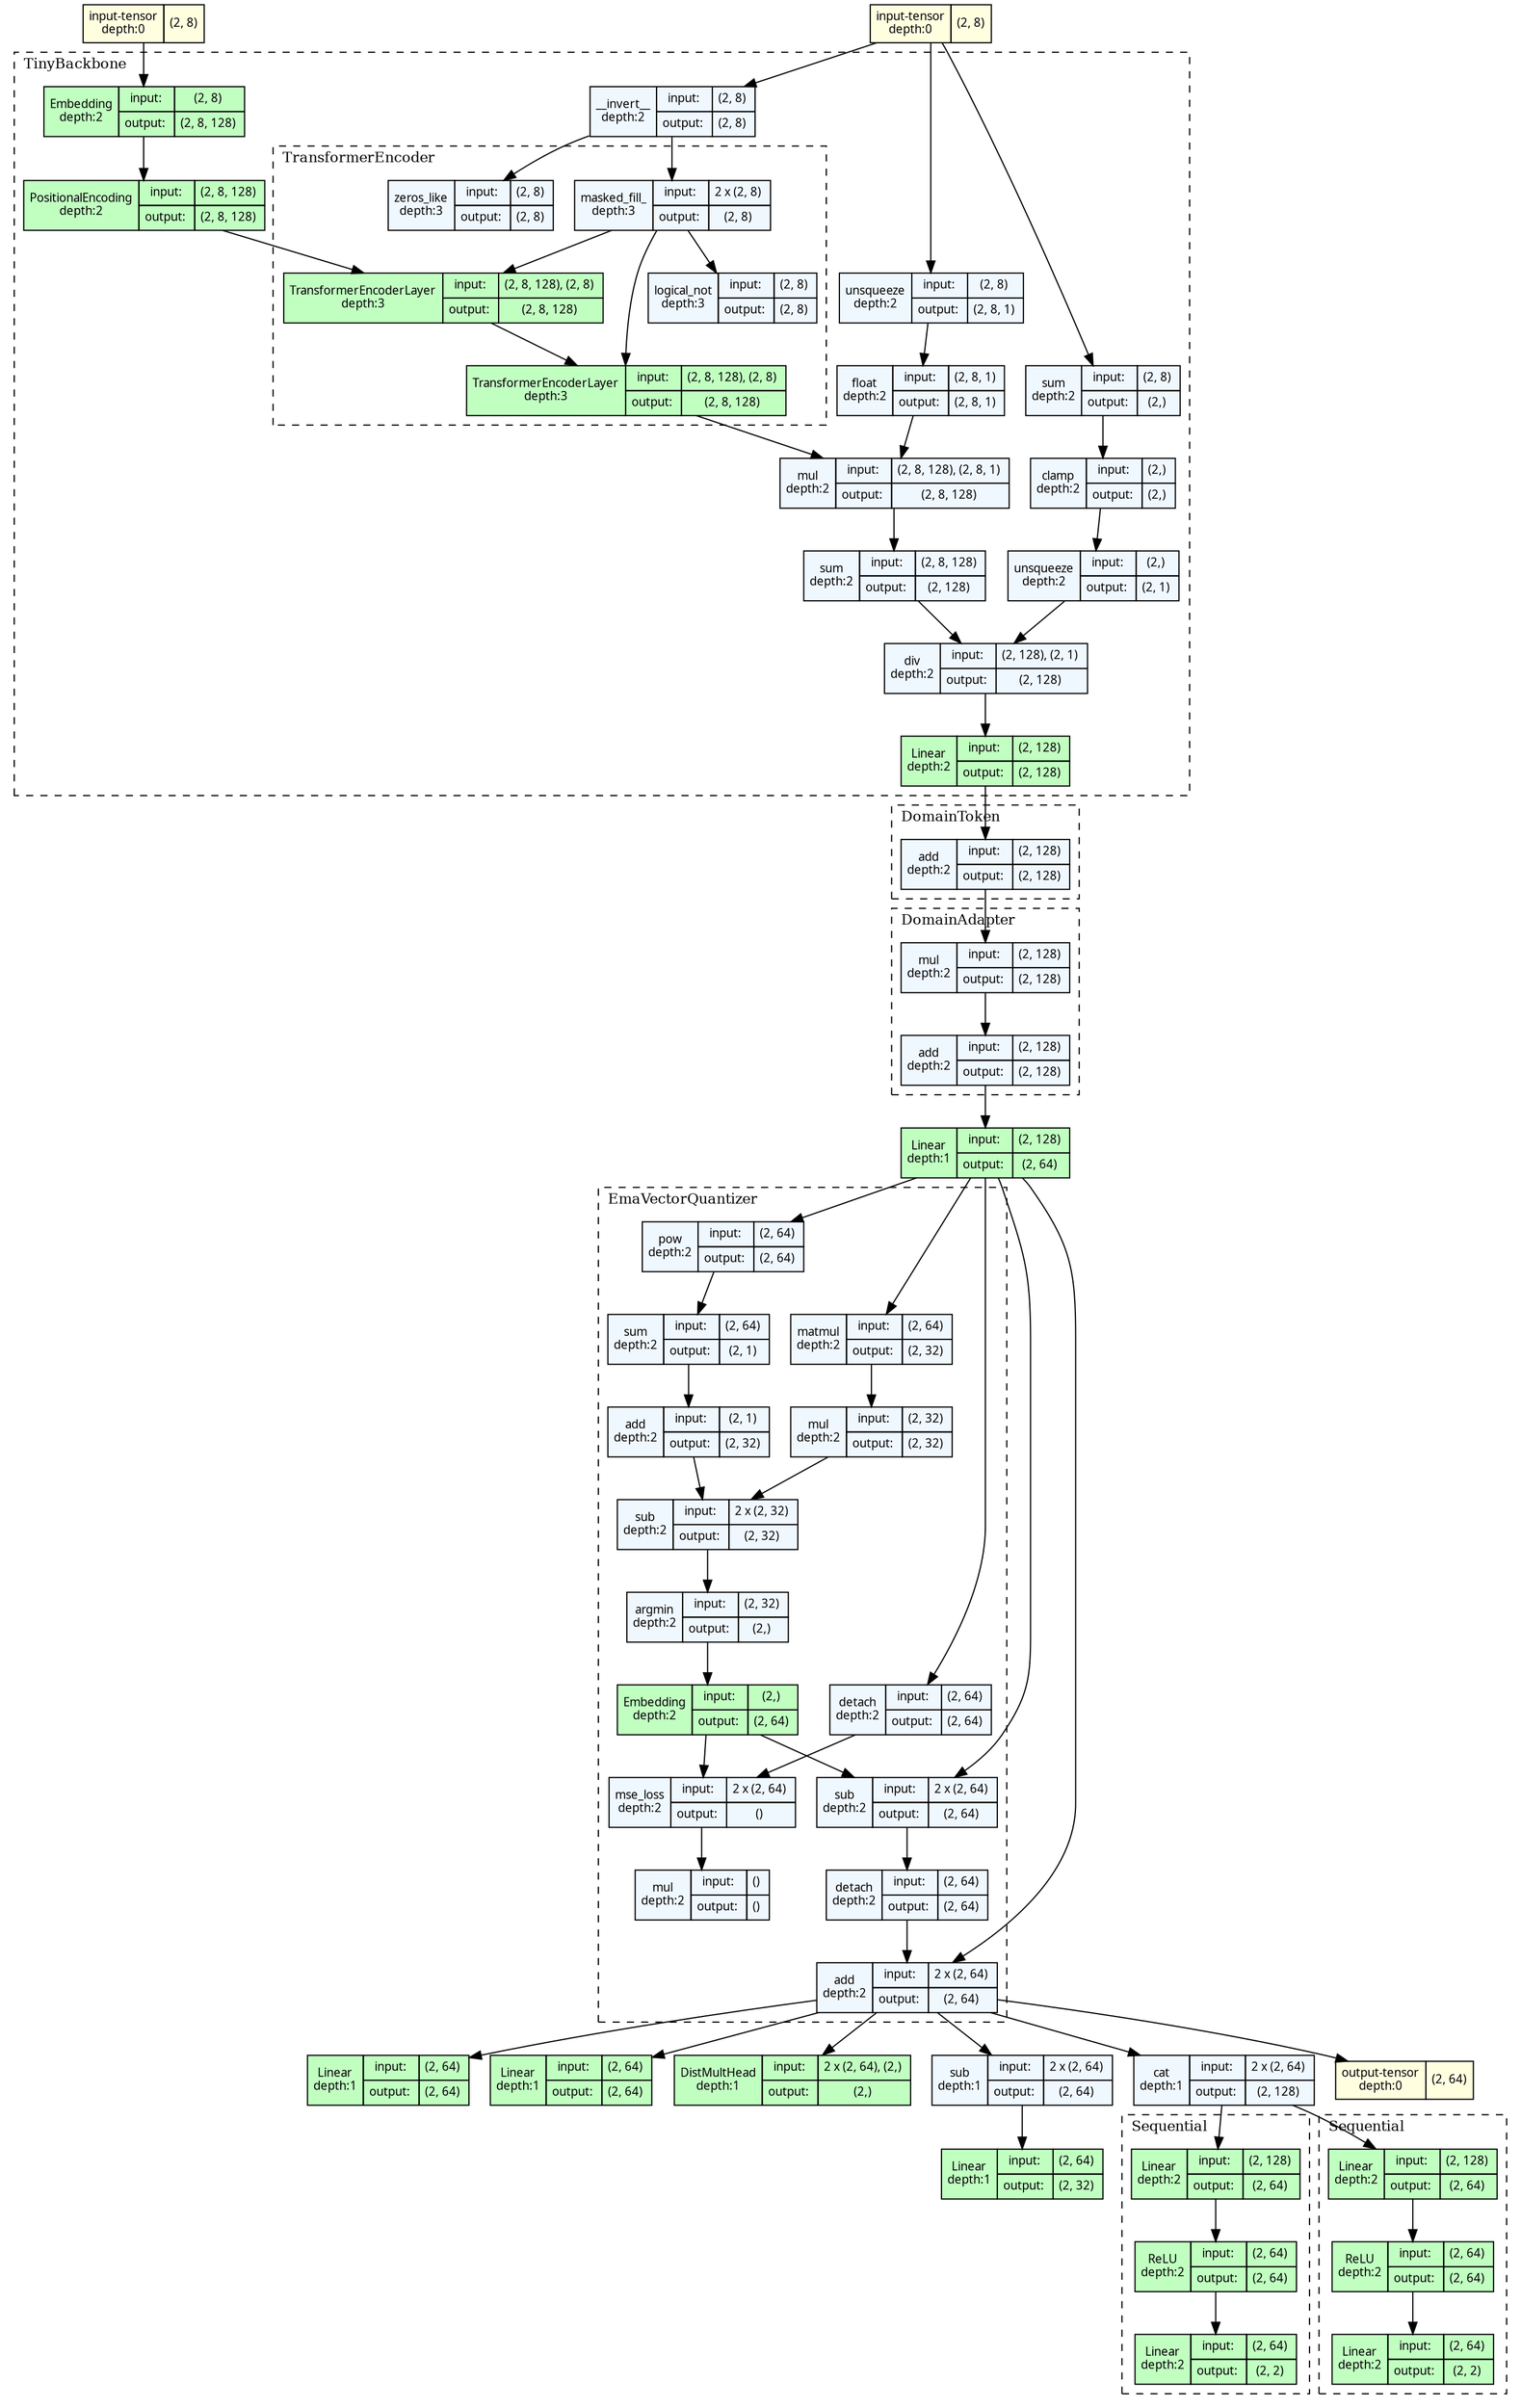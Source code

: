 strict digraph ConceptLearner {
	graph [ordering=in rankdir=TB size="38.1,38.1"]
	node [align=left fontname="Linux libertine" fontsize=10 height=0.2 margin=0 ranksep=0.1 shape=plaintext style=filled]
	edge [fontsize=10]
	0 [label=<
                    <TABLE BORDER="0" CELLBORDER="1"
                    CELLSPACING="0" CELLPADDING="4">
                        <TR><TD>input-tensor<BR/>depth:0</TD><TD>(2, 8)</TD></TR>
                    </TABLE>> fillcolor=lightyellow]
	1 [label=<
                    <TABLE BORDER="0" CELLBORDER="1"
                    CELLSPACING="0" CELLPADDING="4">
                        <TR><TD>input-tensor<BR/>depth:0</TD><TD>(2, 8)</TD></TR>
                    </TABLE>> fillcolor=lightyellow]
	subgraph cluster_2 {
		fontsize=12 label=TinyBackbone labeljust=l style=dashed
		2 [label=<
                    <TABLE BORDER="0" CELLBORDER="1"
                    CELLSPACING="0" CELLPADDING="4">
                    <TR>
                        <TD ROWSPAN="2">Embedding<BR/>depth:2</TD>
                        <TD COLSPAN="2">input:</TD>
                        <TD COLSPAN="2">(2, 8) </TD>
                    </TR>
                    <TR>
                        <TD COLSPAN="2">output: </TD>
                        <TD COLSPAN="2">(2, 8, 128) </TD>
                    </TR>
                    </TABLE>> fillcolor=darkseagreen1]
		3 [label=<
                    <TABLE BORDER="0" CELLBORDER="1"
                    CELLSPACING="0" CELLPADDING="4">
                    <TR>
                        <TD ROWSPAN="2">PositionalEncoding<BR/>depth:2</TD>
                        <TD COLSPAN="2">input:</TD>
                        <TD COLSPAN="2">(2, 8, 128) </TD>
                    </TR>
                    <TR>
                        <TD COLSPAN="2">output: </TD>
                        <TD COLSPAN="2">(2, 8, 128) </TD>
                    </TR>
                    </TABLE>> fillcolor=darkseagreen1]
		4 [label=<
                    <TABLE BORDER="0" CELLBORDER="1"
                    CELLSPACING="0" CELLPADDING="4">
                    <TR>
                        <TD ROWSPAN="2">__invert__<BR/>depth:2</TD>
                        <TD COLSPAN="2">input:</TD>
                        <TD COLSPAN="2">(2, 8) </TD>
                    </TR>
                    <TR>
                        <TD COLSPAN="2">output: </TD>
                        <TD COLSPAN="2">(2, 8) </TD>
                    </TR>
                    </TABLE>> fillcolor=aliceblue]
		subgraph cluster_3 {
			fontsize=12 label=TransformerEncoder labeljust=l style=dashed
			5 [label=<
                    <TABLE BORDER="0" CELLBORDER="1"
                    CELLSPACING="0" CELLPADDING="4">
                    <TR>
                        <TD ROWSPAN="2">zeros_like<BR/>depth:3</TD>
                        <TD COLSPAN="2">input:</TD>
                        <TD COLSPAN="2">(2, 8) </TD>
                    </TR>
                    <TR>
                        <TD COLSPAN="2">output: </TD>
                        <TD COLSPAN="2">(2, 8) </TD>
                    </TR>
                    </TABLE>> fillcolor=aliceblue]
			6 [label=<
                    <TABLE BORDER="0" CELLBORDER="1"
                    CELLSPACING="0" CELLPADDING="4">
                    <TR>
                        <TD ROWSPAN="2">masked_fill_<BR/>depth:3</TD>
                        <TD COLSPAN="2">input:</TD>
                        <TD COLSPAN="2">2 x (2, 8) </TD>
                    </TR>
                    <TR>
                        <TD COLSPAN="2">output: </TD>
                        <TD COLSPAN="2">(2, 8) </TD>
                    </TR>
                    </TABLE>> fillcolor=aliceblue]
			7 [label=<
                    <TABLE BORDER="0" CELLBORDER="1"
                    CELLSPACING="0" CELLPADDING="4">
                    <TR>
                        <TD ROWSPAN="2">logical_not<BR/>depth:3</TD>
                        <TD COLSPAN="2">input:</TD>
                        <TD COLSPAN="2">(2, 8) </TD>
                    </TR>
                    <TR>
                        <TD COLSPAN="2">output: </TD>
                        <TD COLSPAN="2">(2, 8) </TD>
                    </TR>
                    </TABLE>> fillcolor=aliceblue]
			8 [label=<
                    <TABLE BORDER="0" CELLBORDER="1"
                    CELLSPACING="0" CELLPADDING="4">
                    <TR>
                        <TD ROWSPAN="2">TransformerEncoderLayer<BR/>depth:3</TD>
                        <TD COLSPAN="2">input:</TD>
                        <TD COLSPAN="2">(2, 8, 128), (2, 8) </TD>
                    </TR>
                    <TR>
                        <TD COLSPAN="2">output: </TD>
                        <TD COLSPAN="2">(2, 8, 128) </TD>
                    </TR>
                    </TABLE>> fillcolor=darkseagreen1]
			9 [label=<
                    <TABLE BORDER="0" CELLBORDER="1"
                    CELLSPACING="0" CELLPADDING="4">
                    <TR>
                        <TD ROWSPAN="2">TransformerEncoderLayer<BR/>depth:3</TD>
                        <TD COLSPAN="2">input:</TD>
                        <TD COLSPAN="2">(2, 8, 128), (2, 8) </TD>
                    </TR>
                    <TR>
                        <TD COLSPAN="2">output: </TD>
                        <TD COLSPAN="2">(2, 8, 128) </TD>
                    </TR>
                    </TABLE>> fillcolor=darkseagreen1]
		}
		10 [label=<
                    <TABLE BORDER="0" CELLBORDER="1"
                    CELLSPACING="0" CELLPADDING="4">
                    <TR>
                        <TD ROWSPAN="2">sum<BR/>depth:2</TD>
                        <TD COLSPAN="2">input:</TD>
                        <TD COLSPAN="2">(2, 8) </TD>
                    </TR>
                    <TR>
                        <TD COLSPAN="2">output: </TD>
                        <TD COLSPAN="2">(2,) </TD>
                    </TR>
                    </TABLE>> fillcolor=aliceblue]
		11 [label=<
                    <TABLE BORDER="0" CELLBORDER="1"
                    CELLSPACING="0" CELLPADDING="4">
                    <TR>
                        <TD ROWSPAN="2">clamp<BR/>depth:2</TD>
                        <TD COLSPAN="2">input:</TD>
                        <TD COLSPAN="2">(2,) </TD>
                    </TR>
                    <TR>
                        <TD COLSPAN="2">output: </TD>
                        <TD COLSPAN="2">(2,) </TD>
                    </TR>
                    </TABLE>> fillcolor=aliceblue]
		12 [label=<
                    <TABLE BORDER="0" CELLBORDER="1"
                    CELLSPACING="0" CELLPADDING="4">
                    <TR>
                        <TD ROWSPAN="2">unsqueeze<BR/>depth:2</TD>
                        <TD COLSPAN="2">input:</TD>
                        <TD COLSPAN="2">(2,) </TD>
                    </TR>
                    <TR>
                        <TD COLSPAN="2">output: </TD>
                        <TD COLSPAN="2">(2, 1) </TD>
                    </TR>
                    </TABLE>> fillcolor=aliceblue]
		13 [label=<
                    <TABLE BORDER="0" CELLBORDER="1"
                    CELLSPACING="0" CELLPADDING="4">
                    <TR>
                        <TD ROWSPAN="2">unsqueeze<BR/>depth:2</TD>
                        <TD COLSPAN="2">input:</TD>
                        <TD COLSPAN="2">(2, 8) </TD>
                    </TR>
                    <TR>
                        <TD COLSPAN="2">output: </TD>
                        <TD COLSPAN="2">(2, 8, 1) </TD>
                    </TR>
                    </TABLE>> fillcolor=aliceblue]
		14 [label=<
                    <TABLE BORDER="0" CELLBORDER="1"
                    CELLSPACING="0" CELLPADDING="4">
                    <TR>
                        <TD ROWSPAN="2">float<BR/>depth:2</TD>
                        <TD COLSPAN="2">input:</TD>
                        <TD COLSPAN="2">(2, 8, 1) </TD>
                    </TR>
                    <TR>
                        <TD COLSPAN="2">output: </TD>
                        <TD COLSPAN="2">(2, 8, 1) </TD>
                    </TR>
                    </TABLE>> fillcolor=aliceblue]
		15 [label=<
                    <TABLE BORDER="0" CELLBORDER="1"
                    CELLSPACING="0" CELLPADDING="4">
                    <TR>
                        <TD ROWSPAN="2">mul<BR/>depth:2</TD>
                        <TD COLSPAN="2">input:</TD>
                        <TD COLSPAN="2">(2, 8, 128), (2, 8, 1) </TD>
                    </TR>
                    <TR>
                        <TD COLSPAN="2">output: </TD>
                        <TD COLSPAN="2">(2, 8, 128) </TD>
                    </TR>
                    </TABLE>> fillcolor=aliceblue]
		16 [label=<
                    <TABLE BORDER="0" CELLBORDER="1"
                    CELLSPACING="0" CELLPADDING="4">
                    <TR>
                        <TD ROWSPAN="2">sum<BR/>depth:2</TD>
                        <TD COLSPAN="2">input:</TD>
                        <TD COLSPAN="2">(2, 8, 128) </TD>
                    </TR>
                    <TR>
                        <TD COLSPAN="2">output: </TD>
                        <TD COLSPAN="2">(2, 128) </TD>
                    </TR>
                    </TABLE>> fillcolor=aliceblue]
		17 [label=<
                    <TABLE BORDER="0" CELLBORDER="1"
                    CELLSPACING="0" CELLPADDING="4">
                    <TR>
                        <TD ROWSPAN="2">div<BR/>depth:2</TD>
                        <TD COLSPAN="2">input:</TD>
                        <TD COLSPAN="2">(2, 128), (2, 1) </TD>
                    </TR>
                    <TR>
                        <TD COLSPAN="2">output: </TD>
                        <TD COLSPAN="2">(2, 128) </TD>
                    </TR>
                    </TABLE>> fillcolor=aliceblue]
		18 [label=<
                    <TABLE BORDER="0" CELLBORDER="1"
                    CELLSPACING="0" CELLPADDING="4">
                    <TR>
                        <TD ROWSPAN="2">Linear<BR/>depth:2</TD>
                        <TD COLSPAN="2">input:</TD>
                        <TD COLSPAN="2">(2, 128) </TD>
                    </TR>
                    <TR>
                        <TD COLSPAN="2">output: </TD>
                        <TD COLSPAN="2">(2, 128) </TD>
                    </TR>
                    </TABLE>> fillcolor=darkseagreen1]
	}
	subgraph cluster_4 {
		fontsize=12 label=DomainToken labeljust=l style=dashed
		19 [label=<
                    <TABLE BORDER="0" CELLBORDER="1"
                    CELLSPACING="0" CELLPADDING="4">
                    <TR>
                        <TD ROWSPAN="2">add<BR/>depth:2</TD>
                        <TD COLSPAN="2">input:</TD>
                        <TD COLSPAN="2">(2, 128) </TD>
                    </TR>
                    <TR>
                        <TD COLSPAN="2">output: </TD>
                        <TD COLSPAN="2">(2, 128) </TD>
                    </TR>
                    </TABLE>> fillcolor=aliceblue]
	}
	subgraph cluster_5 {
		fontsize=12 label=DomainAdapter labeljust=l style=dashed
		20 [label=<
                    <TABLE BORDER="0" CELLBORDER="1"
                    CELLSPACING="0" CELLPADDING="4">
                    <TR>
                        <TD ROWSPAN="2">mul<BR/>depth:2</TD>
                        <TD COLSPAN="2">input:</TD>
                        <TD COLSPAN="2">(2, 128) </TD>
                    </TR>
                    <TR>
                        <TD COLSPAN="2">output: </TD>
                        <TD COLSPAN="2">(2, 128) </TD>
                    </TR>
                    </TABLE>> fillcolor=aliceblue]
		21 [label=<
                    <TABLE BORDER="0" CELLBORDER="1"
                    CELLSPACING="0" CELLPADDING="4">
                    <TR>
                        <TD ROWSPAN="2">add<BR/>depth:2</TD>
                        <TD COLSPAN="2">input:</TD>
                        <TD COLSPAN="2">(2, 128) </TD>
                    </TR>
                    <TR>
                        <TD COLSPAN="2">output: </TD>
                        <TD COLSPAN="2">(2, 128) </TD>
                    </TR>
                    </TABLE>> fillcolor=aliceblue]
	}
	22 [label=<
                    <TABLE BORDER="0" CELLBORDER="1"
                    CELLSPACING="0" CELLPADDING="4">
                    <TR>
                        <TD ROWSPAN="2">Linear<BR/>depth:1</TD>
                        <TD COLSPAN="2">input:</TD>
                        <TD COLSPAN="2">(2, 128) </TD>
                    </TR>
                    <TR>
                        <TD COLSPAN="2">output: </TD>
                        <TD COLSPAN="2">(2, 64) </TD>
                    </TR>
                    </TABLE>> fillcolor=darkseagreen1]
	subgraph cluster_6 {
		fontsize=12 label=EmaVectorQuantizer labeljust=l style=dashed
		23 [label=<
                    <TABLE BORDER="0" CELLBORDER="1"
                    CELLSPACING="0" CELLPADDING="4">
                    <TR>
                        <TD ROWSPAN="2">pow<BR/>depth:2</TD>
                        <TD COLSPAN="2">input:</TD>
                        <TD COLSPAN="2">(2, 64) </TD>
                    </TR>
                    <TR>
                        <TD COLSPAN="2">output: </TD>
                        <TD COLSPAN="2">(2, 64) </TD>
                    </TR>
                    </TABLE>> fillcolor=aliceblue]
		24 [label=<
                    <TABLE BORDER="0" CELLBORDER="1"
                    CELLSPACING="0" CELLPADDING="4">
                    <TR>
                        <TD ROWSPAN="2">sum<BR/>depth:2</TD>
                        <TD COLSPAN="2">input:</TD>
                        <TD COLSPAN="2">(2, 64) </TD>
                    </TR>
                    <TR>
                        <TD COLSPAN="2">output: </TD>
                        <TD COLSPAN="2">(2, 1) </TD>
                    </TR>
                    </TABLE>> fillcolor=aliceblue]
		25 [label=<
                    <TABLE BORDER="0" CELLBORDER="1"
                    CELLSPACING="0" CELLPADDING="4">
                    <TR>
                        <TD ROWSPAN="2">add<BR/>depth:2</TD>
                        <TD COLSPAN="2">input:</TD>
                        <TD COLSPAN="2">(2, 1) </TD>
                    </TR>
                    <TR>
                        <TD COLSPAN="2">output: </TD>
                        <TD COLSPAN="2">(2, 32) </TD>
                    </TR>
                    </TABLE>> fillcolor=aliceblue]
		26 [label=<
                    <TABLE BORDER="0" CELLBORDER="1"
                    CELLSPACING="0" CELLPADDING="4">
                    <TR>
                        <TD ROWSPAN="2">matmul<BR/>depth:2</TD>
                        <TD COLSPAN="2">input:</TD>
                        <TD COLSPAN="2">(2, 64) </TD>
                    </TR>
                    <TR>
                        <TD COLSPAN="2">output: </TD>
                        <TD COLSPAN="2">(2, 32) </TD>
                    </TR>
                    </TABLE>> fillcolor=aliceblue]
		27 [label=<
                    <TABLE BORDER="0" CELLBORDER="1"
                    CELLSPACING="0" CELLPADDING="4">
                    <TR>
                        <TD ROWSPAN="2">mul<BR/>depth:2</TD>
                        <TD COLSPAN="2">input:</TD>
                        <TD COLSPAN="2">(2, 32) </TD>
                    </TR>
                    <TR>
                        <TD COLSPAN="2">output: </TD>
                        <TD COLSPAN="2">(2, 32) </TD>
                    </TR>
                    </TABLE>> fillcolor=aliceblue]
		28 [label=<
                    <TABLE BORDER="0" CELLBORDER="1"
                    CELLSPACING="0" CELLPADDING="4">
                    <TR>
                        <TD ROWSPAN="2">sub<BR/>depth:2</TD>
                        <TD COLSPAN="2">input:</TD>
                        <TD COLSPAN="2">2 x (2, 32) </TD>
                    </TR>
                    <TR>
                        <TD COLSPAN="2">output: </TD>
                        <TD COLSPAN="2">(2, 32) </TD>
                    </TR>
                    </TABLE>> fillcolor=aliceblue]
		29 [label=<
                    <TABLE BORDER="0" CELLBORDER="1"
                    CELLSPACING="0" CELLPADDING="4">
                    <TR>
                        <TD ROWSPAN="2">argmin<BR/>depth:2</TD>
                        <TD COLSPAN="2">input:</TD>
                        <TD COLSPAN="2">(2, 32) </TD>
                    </TR>
                    <TR>
                        <TD COLSPAN="2">output: </TD>
                        <TD COLSPAN="2">(2,) </TD>
                    </TR>
                    </TABLE>> fillcolor=aliceblue]
		30 [label=<
                    <TABLE BORDER="0" CELLBORDER="1"
                    CELLSPACING="0" CELLPADDING="4">
                    <TR>
                        <TD ROWSPAN="2">Embedding<BR/>depth:2</TD>
                        <TD COLSPAN="2">input:</TD>
                        <TD COLSPAN="2">(2,) </TD>
                    </TR>
                    <TR>
                        <TD COLSPAN="2">output: </TD>
                        <TD COLSPAN="2">(2, 64) </TD>
                    </TR>
                    </TABLE>> fillcolor=darkseagreen1]
		31 [label=<
                    <TABLE BORDER="0" CELLBORDER="1"
                    CELLSPACING="0" CELLPADDING="4">
                    <TR>
                        <TD ROWSPAN="2">detach<BR/>depth:2</TD>
                        <TD COLSPAN="2">input:</TD>
                        <TD COLSPAN="2">(2, 64) </TD>
                    </TR>
                    <TR>
                        <TD COLSPAN="2">output: </TD>
                        <TD COLSPAN="2">(2, 64) </TD>
                    </TR>
                    </TABLE>> fillcolor=aliceblue]
		32 [label=<
                    <TABLE BORDER="0" CELLBORDER="1"
                    CELLSPACING="0" CELLPADDING="4">
                    <TR>
                        <TD ROWSPAN="2">mse_loss<BR/>depth:2</TD>
                        <TD COLSPAN="2">input:</TD>
                        <TD COLSPAN="2">2 x (2, 64) </TD>
                    </TR>
                    <TR>
                        <TD COLSPAN="2">output: </TD>
                        <TD COLSPAN="2">() </TD>
                    </TR>
                    </TABLE>> fillcolor=aliceblue]
		33 [label=<
                    <TABLE BORDER="0" CELLBORDER="1"
                    CELLSPACING="0" CELLPADDING="4">
                    <TR>
                        <TD ROWSPAN="2">mul<BR/>depth:2</TD>
                        <TD COLSPAN="2">input:</TD>
                        <TD COLSPAN="2">() </TD>
                    </TR>
                    <TR>
                        <TD COLSPAN="2">output: </TD>
                        <TD COLSPAN="2">() </TD>
                    </TR>
                    </TABLE>> fillcolor=aliceblue]
		34 [label=<
                    <TABLE BORDER="0" CELLBORDER="1"
                    CELLSPACING="0" CELLPADDING="4">
                    <TR>
                        <TD ROWSPAN="2">sub<BR/>depth:2</TD>
                        <TD COLSPAN="2">input:</TD>
                        <TD COLSPAN="2">2 x (2, 64) </TD>
                    </TR>
                    <TR>
                        <TD COLSPAN="2">output: </TD>
                        <TD COLSPAN="2">(2, 64) </TD>
                    </TR>
                    </TABLE>> fillcolor=aliceblue]
		35 [label=<
                    <TABLE BORDER="0" CELLBORDER="1"
                    CELLSPACING="0" CELLPADDING="4">
                    <TR>
                        <TD ROWSPAN="2">detach<BR/>depth:2</TD>
                        <TD COLSPAN="2">input:</TD>
                        <TD COLSPAN="2">(2, 64) </TD>
                    </TR>
                    <TR>
                        <TD COLSPAN="2">output: </TD>
                        <TD COLSPAN="2">(2, 64) </TD>
                    </TR>
                    </TABLE>> fillcolor=aliceblue]
		36 [label=<
                    <TABLE BORDER="0" CELLBORDER="1"
                    CELLSPACING="0" CELLPADDING="4">
                    <TR>
                        <TD ROWSPAN="2">add<BR/>depth:2</TD>
                        <TD COLSPAN="2">input:</TD>
                        <TD COLSPAN="2">2 x (2, 64) </TD>
                    </TR>
                    <TR>
                        <TD COLSPAN="2">output: </TD>
                        <TD COLSPAN="2">(2, 64) </TD>
                    </TR>
                    </TABLE>> fillcolor=aliceblue]
	}
	37 [label=<
                    <TABLE BORDER="0" CELLBORDER="1"
                    CELLSPACING="0" CELLPADDING="4">
                    <TR>
                        <TD ROWSPAN="2">Linear<BR/>depth:1</TD>
                        <TD COLSPAN="2">input:</TD>
                        <TD COLSPAN="2">(2, 64) </TD>
                    </TR>
                    <TR>
                        <TD COLSPAN="2">output: </TD>
                        <TD COLSPAN="2">(2, 64) </TD>
                    </TR>
                    </TABLE>> fillcolor=darkseagreen1]
	38 [label=<
                    <TABLE BORDER="0" CELLBORDER="1"
                    CELLSPACING="0" CELLPADDING="4">
                    <TR>
                        <TD ROWSPAN="2">Linear<BR/>depth:1</TD>
                        <TD COLSPAN="2">input:</TD>
                        <TD COLSPAN="2">(2, 64) </TD>
                    </TR>
                    <TR>
                        <TD COLSPAN="2">output: </TD>
                        <TD COLSPAN="2">(2, 64) </TD>
                    </TR>
                    </TABLE>> fillcolor=darkseagreen1]
	39 [label=<
                    <TABLE BORDER="0" CELLBORDER="1"
                    CELLSPACING="0" CELLPADDING="4">
                    <TR>
                        <TD ROWSPAN="2">DistMultHead<BR/>depth:1</TD>
                        <TD COLSPAN="2">input:</TD>
                        <TD COLSPAN="2">2 x (2, 64), (2,) </TD>
                    </TR>
                    <TR>
                        <TD COLSPAN="2">output: </TD>
                        <TD COLSPAN="2">(2,) </TD>
                    </TR>
                    </TABLE>> fillcolor=darkseagreen1]
	40 [label=<
                    <TABLE BORDER="0" CELLBORDER="1"
                    CELLSPACING="0" CELLPADDING="4">
                    <TR>
                        <TD ROWSPAN="2">sub<BR/>depth:1</TD>
                        <TD COLSPAN="2">input:</TD>
                        <TD COLSPAN="2">2 x (2, 64) </TD>
                    </TR>
                    <TR>
                        <TD COLSPAN="2">output: </TD>
                        <TD COLSPAN="2">(2, 64) </TD>
                    </TR>
                    </TABLE>> fillcolor=aliceblue]
	41 [label=<
                    <TABLE BORDER="0" CELLBORDER="1"
                    CELLSPACING="0" CELLPADDING="4">
                    <TR>
                        <TD ROWSPAN="2">Linear<BR/>depth:1</TD>
                        <TD COLSPAN="2">input:</TD>
                        <TD COLSPAN="2">(2, 64) </TD>
                    </TR>
                    <TR>
                        <TD COLSPAN="2">output: </TD>
                        <TD COLSPAN="2">(2, 32) </TD>
                    </TR>
                    </TABLE>> fillcolor=darkseagreen1]
	42 [label=<
                    <TABLE BORDER="0" CELLBORDER="1"
                    CELLSPACING="0" CELLPADDING="4">
                    <TR>
                        <TD ROWSPAN="2">cat<BR/>depth:1</TD>
                        <TD COLSPAN="2">input:</TD>
                        <TD COLSPAN="2">2 x (2, 64) </TD>
                    </TR>
                    <TR>
                        <TD COLSPAN="2">output: </TD>
                        <TD COLSPAN="2">(2, 128) </TD>
                    </TR>
                    </TABLE>> fillcolor=aliceblue]
	subgraph cluster_7 {
		fontsize=12 label=Sequential labeljust=l style=dashed
		43 [label=<
                    <TABLE BORDER="0" CELLBORDER="1"
                    CELLSPACING="0" CELLPADDING="4">
                    <TR>
                        <TD ROWSPAN="2">Linear<BR/>depth:2</TD>
                        <TD COLSPAN="2">input:</TD>
                        <TD COLSPAN="2">(2, 128) </TD>
                    </TR>
                    <TR>
                        <TD COLSPAN="2">output: </TD>
                        <TD COLSPAN="2">(2, 64) </TD>
                    </TR>
                    </TABLE>> fillcolor=darkseagreen1]
		44 [label=<
                    <TABLE BORDER="0" CELLBORDER="1"
                    CELLSPACING="0" CELLPADDING="4">
                    <TR>
                        <TD ROWSPAN="2">ReLU<BR/>depth:2</TD>
                        <TD COLSPAN="2">input:</TD>
                        <TD COLSPAN="2">(2, 64) </TD>
                    </TR>
                    <TR>
                        <TD COLSPAN="2">output: </TD>
                        <TD COLSPAN="2">(2, 64) </TD>
                    </TR>
                    </TABLE>> fillcolor=darkseagreen1]
		45 [label=<
                    <TABLE BORDER="0" CELLBORDER="1"
                    CELLSPACING="0" CELLPADDING="4">
                    <TR>
                        <TD ROWSPAN="2">Linear<BR/>depth:2</TD>
                        <TD COLSPAN="2">input:</TD>
                        <TD COLSPAN="2">(2, 64) </TD>
                    </TR>
                    <TR>
                        <TD COLSPAN="2">output: </TD>
                        <TD COLSPAN="2">(2, 2) </TD>
                    </TR>
                    </TABLE>> fillcolor=darkseagreen1]
	}
	subgraph cluster_8 {
		fontsize=12 label=Sequential labeljust=l style=dashed
		46 [label=<
                    <TABLE BORDER="0" CELLBORDER="1"
                    CELLSPACING="0" CELLPADDING="4">
                    <TR>
                        <TD ROWSPAN="2">Linear<BR/>depth:2</TD>
                        <TD COLSPAN="2">input:</TD>
                        <TD COLSPAN="2">(2, 128) </TD>
                    </TR>
                    <TR>
                        <TD COLSPAN="2">output: </TD>
                        <TD COLSPAN="2">(2, 64) </TD>
                    </TR>
                    </TABLE>> fillcolor=darkseagreen1]
		47 [label=<
                    <TABLE BORDER="0" CELLBORDER="1"
                    CELLSPACING="0" CELLPADDING="4">
                    <TR>
                        <TD ROWSPAN="2">ReLU<BR/>depth:2</TD>
                        <TD COLSPAN="2">input:</TD>
                        <TD COLSPAN="2">(2, 64) </TD>
                    </TR>
                    <TR>
                        <TD COLSPAN="2">output: </TD>
                        <TD COLSPAN="2">(2, 64) </TD>
                    </TR>
                    </TABLE>> fillcolor=darkseagreen1]
		48 [label=<
                    <TABLE BORDER="0" CELLBORDER="1"
                    CELLSPACING="0" CELLPADDING="4">
                    <TR>
                        <TD ROWSPAN="2">Linear<BR/>depth:2</TD>
                        <TD COLSPAN="2">input:</TD>
                        <TD COLSPAN="2">(2, 64) </TD>
                    </TR>
                    <TR>
                        <TD COLSPAN="2">output: </TD>
                        <TD COLSPAN="2">(2, 2) </TD>
                    </TR>
                    </TABLE>> fillcolor=darkseagreen1]
	}
	49 [label=<
                    <TABLE BORDER="0" CELLBORDER="1"
                    CELLSPACING="0" CELLPADDING="4">
                        <TR><TD>output-tensor<BR/>depth:0</TD><TD>(2, 64)</TD></TR>
                    </TABLE>> fillcolor=lightyellow]
	0 -> 2
	1 -> 4
	1 -> 10
	1 -> 13
	2 -> 3
	3 -> 8
	4 -> 5
	4 -> 6
	6 -> 7
	6 -> 8
	6 -> 9
	8 -> 9
	9 -> 15
	10 -> 11
	11 -> 12
	12 -> 17
	13 -> 14
	14 -> 15
	15 -> 16
	16 -> 17
	17 -> 18
	18 -> 19
	19 -> 20
	20 -> 21
	21 -> 22
	22 -> 23
	22 -> 26
	22 -> 31
	22 -> 34
	22 -> 36
	23 -> 24
	24 -> 25
	25 -> 28
	26 -> 27
	27 -> 28
	28 -> 29
	29 -> 30
	30 -> 32
	30 -> 34
	31 -> 32
	32 -> 33
	34 -> 35
	35 -> 36
	36 -> 37
	36 -> 38
	36 -> 39
	36 -> 40
	36 -> 42
	40 -> 41
	42 -> 43
	43 -> 44
	44 -> 45
	42 -> 46
	46 -> 47
	47 -> 48
	36 -> 49
}
